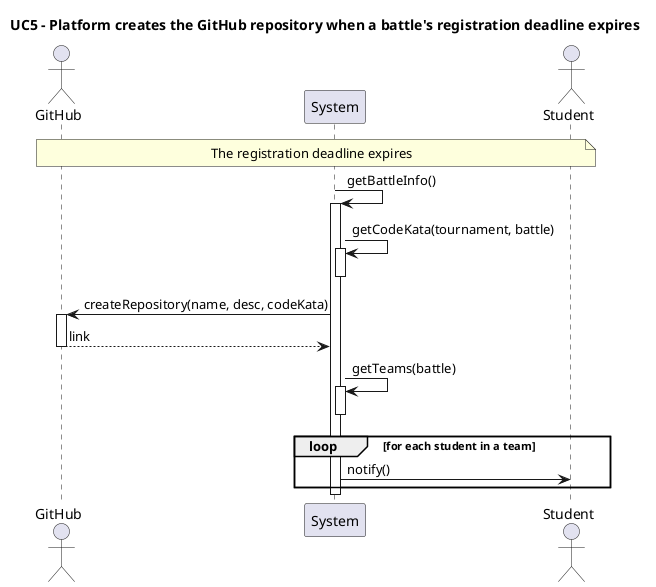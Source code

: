 @startuml UC5
title UC5 - Platform creates the GitHub repository when a battle's registration deadline expires



actor GitHub
participant System
actor Student

note across: The registration deadline expires


System -> System ++: getBattleInfo()


System -> System ++: getCodeKata(tournament, battle)
deactivate System

System -> GitHub ++: createRepository(name, desc, codeKata)
GitHub --> System --: link 

System -> System ++: getTeams(battle)
deactivate System


loop for each student in a team
    System -> Student : notify()

end
deactivate System

@enduml